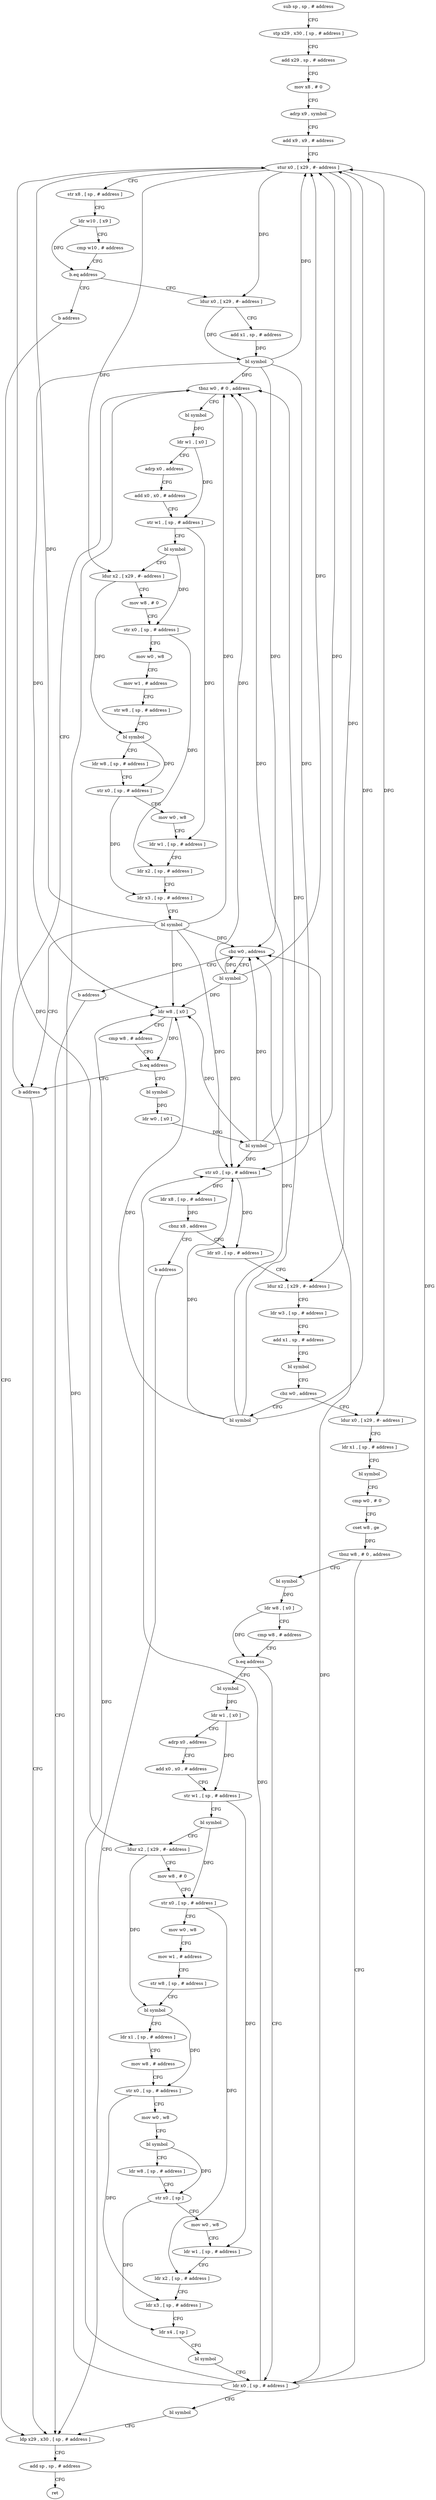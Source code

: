 digraph "func" {
"4216336" [label = "sub sp , sp , # address" ]
"4216340" [label = "stp x29 , x30 , [ sp , # address ]" ]
"4216344" [label = "add x29 , sp , # address" ]
"4216348" [label = "mov x8 , # 0" ]
"4216352" [label = "adrp x9 , symbol" ]
"4216356" [label = "add x9 , x9 , # address" ]
"4216360" [label = "stur x0 , [ x29 , #- address ]" ]
"4216364" [label = "str x8 , [ sp , # address ]" ]
"4216368" [label = "ldr w10 , [ x9 ]" ]
"4216372" [label = "cmp w10 , # address" ]
"4216376" [label = "b.eq address" ]
"4216384" [label = "ldur x0 , [ x29 , #- address ]" ]
"4216380" [label = "b address" ]
"4216388" [label = "add x1 , sp , # address" ]
"4216392" [label = "bl symbol" ]
"4216396" [label = "cbz w0 , address" ]
"4216404" [label = "bl symbol" ]
"4216400" [label = "b address" ]
"4216716" [label = "ldp x29 , x30 , [ sp , # address ]" ]
"4216408" [label = "str x0 , [ sp , # address ]" ]
"4216412" [label = "ldr x8 , [ sp , # address ]" ]
"4216416" [label = "cbnz x8 , address" ]
"4216424" [label = "ldr x0 , [ sp , # address ]" ]
"4216420" [label = "b address" ]
"4216720" [label = "add sp , sp , # address" ]
"4216724" [label = "ret" ]
"4216428" [label = "ldur x2 , [ x29 , #- address ]" ]
"4216432" [label = "ldr w3 , [ sp , # address ]" ]
"4216436" [label = "add x1 , sp , # address" ]
"4216440" [label = "bl symbol" ]
"4216444" [label = "cbz w0 , address" ]
"4216564" [label = "ldur x0 , [ x29 , #- address ]" ]
"4216448" [label = "bl symbol" ]
"4216568" [label = "ldr x1 , [ sp , # address ]" ]
"4216572" [label = "bl symbol" ]
"4216576" [label = "cmp w0 , # 0" ]
"4216580" [label = "cset w8 , ge" ]
"4216584" [label = "tbnz w8 , # 0 , address" ]
"4216708" [label = "ldr x0 , [ sp , # address ]" ]
"4216588" [label = "bl symbol" ]
"4216452" [label = "ldr w8 , [ x0 ]" ]
"4216456" [label = "cmp w8 , # address" ]
"4216460" [label = "b.eq address" ]
"4216560" [label = "b address" ]
"4216464" [label = "bl symbol" ]
"4216712" [label = "bl symbol" ]
"4216592" [label = "ldr w8 , [ x0 ]" ]
"4216596" [label = "cmp w8 , # address" ]
"4216600" [label = "b.eq address" ]
"4216604" [label = "bl symbol" ]
"4216468" [label = "ldr w0 , [ x0 ]" ]
"4216472" [label = "bl symbol" ]
"4216476" [label = "tbnz w0 , # 0 , address" ]
"4216480" [label = "bl symbol" ]
"4216608" [label = "ldr w1 , [ x0 ]" ]
"4216612" [label = "adrp x0 , address" ]
"4216616" [label = "add x0 , x0 , # address" ]
"4216620" [label = "str w1 , [ sp , # address ]" ]
"4216624" [label = "bl symbol" ]
"4216628" [label = "ldur x2 , [ x29 , #- address ]" ]
"4216632" [label = "mov w8 , # 0" ]
"4216636" [label = "str x0 , [ sp , # address ]" ]
"4216640" [label = "mov w0 , w8" ]
"4216644" [label = "mov w1 , # address" ]
"4216648" [label = "str w8 , [ sp , # address ]" ]
"4216652" [label = "bl symbol" ]
"4216656" [label = "ldr x1 , [ sp , # address ]" ]
"4216660" [label = "mov w8 , # address" ]
"4216664" [label = "str x0 , [ sp , # address ]" ]
"4216668" [label = "mov w0 , w8" ]
"4216672" [label = "bl symbol" ]
"4216676" [label = "ldr w8 , [ sp , # address ]" ]
"4216680" [label = "str x0 , [ sp ]" ]
"4216684" [label = "mov w0 , w8" ]
"4216688" [label = "ldr w1 , [ sp , # address ]" ]
"4216692" [label = "ldr x2 , [ sp , # address ]" ]
"4216696" [label = "ldr x3 , [ sp , # address ]" ]
"4216700" [label = "ldr x4 , [ sp ]" ]
"4216704" [label = "bl symbol" ]
"4216484" [label = "ldr w1 , [ x0 ]" ]
"4216488" [label = "adrp x0 , address" ]
"4216492" [label = "add x0 , x0 , # address" ]
"4216496" [label = "str w1 , [ sp , # address ]" ]
"4216500" [label = "bl symbol" ]
"4216504" [label = "ldur x2 , [ x29 , #- address ]" ]
"4216508" [label = "mov w8 , # 0" ]
"4216512" [label = "str x0 , [ sp , # address ]" ]
"4216516" [label = "mov w0 , w8" ]
"4216520" [label = "mov w1 , # address" ]
"4216524" [label = "str w8 , [ sp , # address ]" ]
"4216528" [label = "bl symbol" ]
"4216532" [label = "ldr w8 , [ sp , # address ]" ]
"4216536" [label = "str x0 , [ sp , # address ]" ]
"4216540" [label = "mov w0 , w8" ]
"4216544" [label = "ldr w1 , [ sp , # address ]" ]
"4216548" [label = "ldr x2 , [ sp , # address ]" ]
"4216552" [label = "ldr x3 , [ sp , # address ]" ]
"4216556" [label = "bl symbol" ]
"4216336" -> "4216340" [ label = "CFG" ]
"4216340" -> "4216344" [ label = "CFG" ]
"4216344" -> "4216348" [ label = "CFG" ]
"4216348" -> "4216352" [ label = "CFG" ]
"4216352" -> "4216356" [ label = "CFG" ]
"4216356" -> "4216360" [ label = "CFG" ]
"4216360" -> "4216364" [ label = "CFG" ]
"4216360" -> "4216384" [ label = "DFG" ]
"4216360" -> "4216428" [ label = "DFG" ]
"4216360" -> "4216564" [ label = "DFG" ]
"4216360" -> "4216504" [ label = "DFG" ]
"4216360" -> "4216628" [ label = "DFG" ]
"4216364" -> "4216368" [ label = "CFG" ]
"4216368" -> "4216372" [ label = "CFG" ]
"4216368" -> "4216376" [ label = "DFG" ]
"4216372" -> "4216376" [ label = "CFG" ]
"4216376" -> "4216384" [ label = "CFG" ]
"4216376" -> "4216380" [ label = "CFG" ]
"4216384" -> "4216388" [ label = "CFG" ]
"4216384" -> "4216392" [ label = "DFG" ]
"4216380" -> "4216716" [ label = "CFG" ]
"4216388" -> "4216392" [ label = "DFG" ]
"4216392" -> "4216396" [ label = "DFG" ]
"4216392" -> "4216360" [ label = "DFG" ]
"4216392" -> "4216408" [ label = "DFG" ]
"4216392" -> "4216452" [ label = "DFG" ]
"4216392" -> "4216476" [ label = "DFG" ]
"4216396" -> "4216404" [ label = "CFG" ]
"4216396" -> "4216400" [ label = "CFG" ]
"4216404" -> "4216408" [ label = "DFG" ]
"4216404" -> "4216360" [ label = "DFG" ]
"4216404" -> "4216396" [ label = "DFG" ]
"4216404" -> "4216452" [ label = "DFG" ]
"4216404" -> "4216476" [ label = "DFG" ]
"4216400" -> "4216716" [ label = "CFG" ]
"4216716" -> "4216720" [ label = "CFG" ]
"4216408" -> "4216412" [ label = "DFG" ]
"4216408" -> "4216424" [ label = "DFG" ]
"4216412" -> "4216416" [ label = "DFG" ]
"4216416" -> "4216424" [ label = "CFG" ]
"4216416" -> "4216420" [ label = "CFG" ]
"4216424" -> "4216428" [ label = "CFG" ]
"4216420" -> "4216716" [ label = "CFG" ]
"4216720" -> "4216724" [ label = "CFG" ]
"4216428" -> "4216432" [ label = "CFG" ]
"4216432" -> "4216436" [ label = "CFG" ]
"4216436" -> "4216440" [ label = "CFG" ]
"4216440" -> "4216444" [ label = "CFG" ]
"4216444" -> "4216564" [ label = "CFG" ]
"4216444" -> "4216448" [ label = "CFG" ]
"4216564" -> "4216568" [ label = "CFG" ]
"4216448" -> "4216452" [ label = "DFG" ]
"4216448" -> "4216360" [ label = "DFG" ]
"4216448" -> "4216396" [ label = "DFG" ]
"4216448" -> "4216408" [ label = "DFG" ]
"4216448" -> "4216476" [ label = "DFG" ]
"4216568" -> "4216572" [ label = "CFG" ]
"4216572" -> "4216576" [ label = "CFG" ]
"4216576" -> "4216580" [ label = "CFG" ]
"4216580" -> "4216584" [ label = "DFG" ]
"4216584" -> "4216708" [ label = "CFG" ]
"4216584" -> "4216588" [ label = "CFG" ]
"4216708" -> "4216712" [ label = "CFG" ]
"4216708" -> "4216360" [ label = "DFG" ]
"4216708" -> "4216396" [ label = "DFG" ]
"4216708" -> "4216408" [ label = "DFG" ]
"4216708" -> "4216452" [ label = "DFG" ]
"4216708" -> "4216476" [ label = "DFG" ]
"4216588" -> "4216592" [ label = "DFG" ]
"4216452" -> "4216456" [ label = "CFG" ]
"4216452" -> "4216460" [ label = "DFG" ]
"4216456" -> "4216460" [ label = "CFG" ]
"4216460" -> "4216560" [ label = "CFG" ]
"4216460" -> "4216464" [ label = "CFG" ]
"4216560" -> "4216716" [ label = "CFG" ]
"4216464" -> "4216468" [ label = "DFG" ]
"4216712" -> "4216716" [ label = "CFG" ]
"4216592" -> "4216596" [ label = "CFG" ]
"4216592" -> "4216600" [ label = "DFG" ]
"4216596" -> "4216600" [ label = "CFG" ]
"4216600" -> "4216708" [ label = "CFG" ]
"4216600" -> "4216604" [ label = "CFG" ]
"4216604" -> "4216608" [ label = "DFG" ]
"4216468" -> "4216472" [ label = "DFG" ]
"4216472" -> "4216476" [ label = "DFG" ]
"4216472" -> "4216360" [ label = "DFG" ]
"4216472" -> "4216396" [ label = "DFG" ]
"4216472" -> "4216408" [ label = "DFG" ]
"4216472" -> "4216452" [ label = "DFG" ]
"4216476" -> "4216560" [ label = "CFG" ]
"4216476" -> "4216480" [ label = "CFG" ]
"4216480" -> "4216484" [ label = "DFG" ]
"4216608" -> "4216612" [ label = "CFG" ]
"4216608" -> "4216620" [ label = "DFG" ]
"4216612" -> "4216616" [ label = "CFG" ]
"4216616" -> "4216620" [ label = "CFG" ]
"4216620" -> "4216624" [ label = "CFG" ]
"4216620" -> "4216688" [ label = "DFG" ]
"4216624" -> "4216628" [ label = "CFG" ]
"4216624" -> "4216636" [ label = "DFG" ]
"4216628" -> "4216632" [ label = "CFG" ]
"4216628" -> "4216652" [ label = "DFG" ]
"4216632" -> "4216636" [ label = "CFG" ]
"4216636" -> "4216640" [ label = "CFG" ]
"4216636" -> "4216692" [ label = "DFG" ]
"4216640" -> "4216644" [ label = "CFG" ]
"4216644" -> "4216648" [ label = "CFG" ]
"4216648" -> "4216652" [ label = "CFG" ]
"4216652" -> "4216656" [ label = "CFG" ]
"4216652" -> "4216664" [ label = "DFG" ]
"4216656" -> "4216660" [ label = "CFG" ]
"4216660" -> "4216664" [ label = "CFG" ]
"4216664" -> "4216668" [ label = "CFG" ]
"4216664" -> "4216696" [ label = "DFG" ]
"4216668" -> "4216672" [ label = "CFG" ]
"4216672" -> "4216676" [ label = "CFG" ]
"4216672" -> "4216680" [ label = "DFG" ]
"4216676" -> "4216680" [ label = "CFG" ]
"4216680" -> "4216684" [ label = "CFG" ]
"4216680" -> "4216700" [ label = "DFG" ]
"4216684" -> "4216688" [ label = "CFG" ]
"4216688" -> "4216692" [ label = "CFG" ]
"4216692" -> "4216696" [ label = "CFG" ]
"4216696" -> "4216700" [ label = "CFG" ]
"4216700" -> "4216704" [ label = "CFG" ]
"4216704" -> "4216708" [ label = "CFG" ]
"4216484" -> "4216488" [ label = "CFG" ]
"4216484" -> "4216496" [ label = "DFG" ]
"4216488" -> "4216492" [ label = "CFG" ]
"4216492" -> "4216496" [ label = "CFG" ]
"4216496" -> "4216500" [ label = "CFG" ]
"4216496" -> "4216544" [ label = "DFG" ]
"4216500" -> "4216504" [ label = "CFG" ]
"4216500" -> "4216512" [ label = "DFG" ]
"4216504" -> "4216508" [ label = "CFG" ]
"4216504" -> "4216528" [ label = "DFG" ]
"4216508" -> "4216512" [ label = "CFG" ]
"4216512" -> "4216516" [ label = "CFG" ]
"4216512" -> "4216548" [ label = "DFG" ]
"4216516" -> "4216520" [ label = "CFG" ]
"4216520" -> "4216524" [ label = "CFG" ]
"4216524" -> "4216528" [ label = "CFG" ]
"4216528" -> "4216532" [ label = "CFG" ]
"4216528" -> "4216536" [ label = "DFG" ]
"4216532" -> "4216536" [ label = "CFG" ]
"4216536" -> "4216540" [ label = "CFG" ]
"4216536" -> "4216552" [ label = "DFG" ]
"4216540" -> "4216544" [ label = "CFG" ]
"4216544" -> "4216548" [ label = "CFG" ]
"4216548" -> "4216552" [ label = "CFG" ]
"4216552" -> "4216556" [ label = "CFG" ]
"4216556" -> "4216560" [ label = "CFG" ]
"4216556" -> "4216360" [ label = "DFG" ]
"4216556" -> "4216396" [ label = "DFG" ]
"4216556" -> "4216408" [ label = "DFG" ]
"4216556" -> "4216452" [ label = "DFG" ]
"4216556" -> "4216476" [ label = "DFG" ]
}
